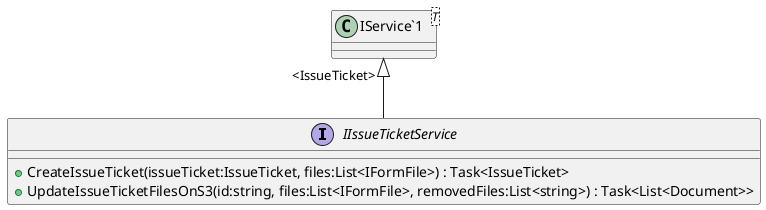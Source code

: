 @startuml
interface IIssueTicketService {
    + CreateIssueTicket(issueTicket:IssueTicket, files:List<IFormFile>) : Task<IssueTicket>
    + UpdateIssueTicketFilesOnS3(id:string, files:List<IFormFile>, removedFiles:List<string>) : Task<List<Document>>
}
class "IService`1"<T> {
}
"IService`1" "<IssueTicket>" <|-- IIssueTicketService
@enduml

